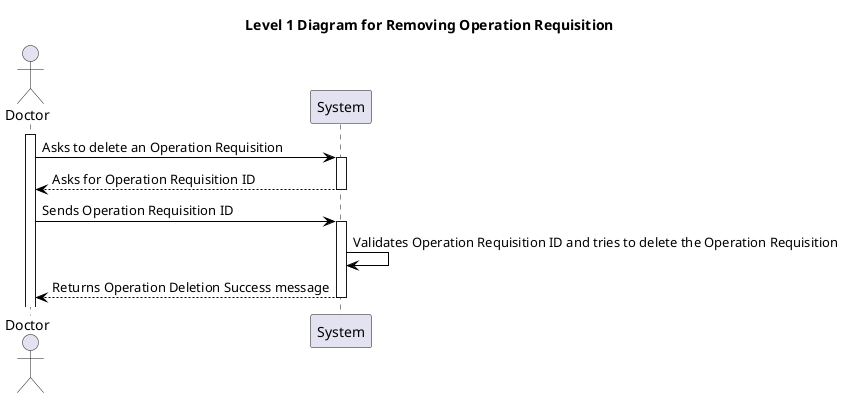 @startuml level_1

title Level 1 Diagram for Removing Operation Requisition

hide empty members
'skinparam Linetype ortho

skinparam class {
    BackgroundColor<<valueObject>> #D6EAF8
    BackgroundColor<<root>> #FDEBD0
    BackgroundColor<<service>> #D1F2EB
    BackgroundColor #FEF9E7
    ArrowColor Black
}

skinparam package {
    BackgroundColor #EBF5FB
}

actor Doctor as D

activate D
D -> System: Asks to delete an Operation Requisition
activate System
System --> D: Asks for Operation Requisition ID
deactivate System
D -> System: Sends Operation Requisition ID
activate System
System -> System: Validates Operation Requisition ID and tries to delete the Operation Requisition
System --> D: Returns Operation Deletion Success message
deactivate System

@enduml